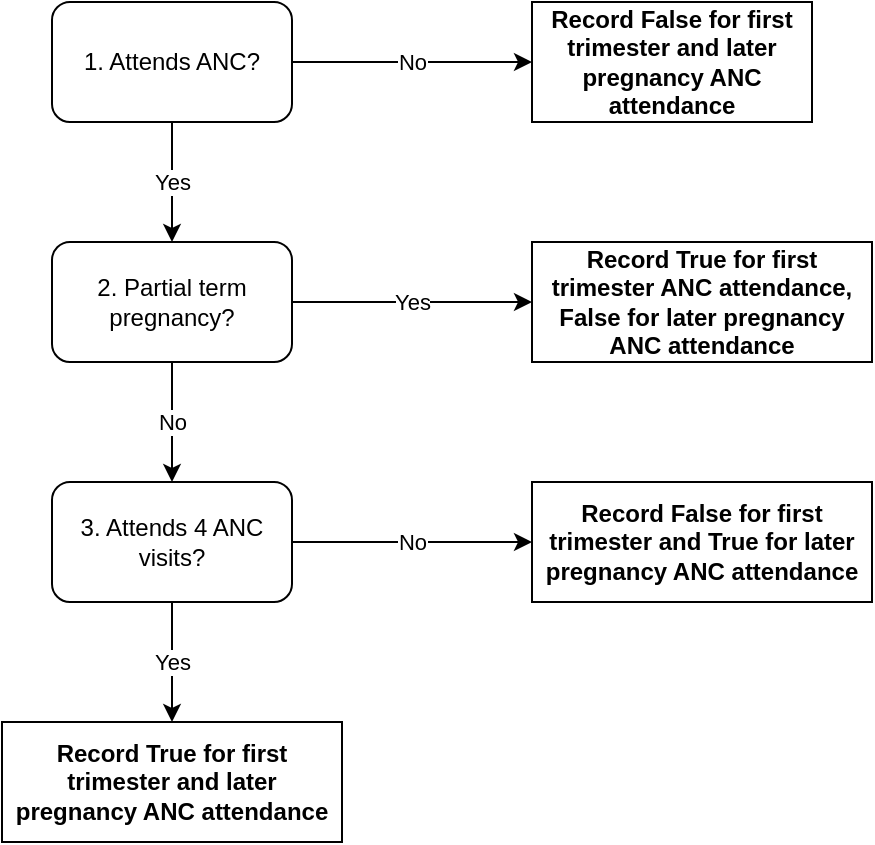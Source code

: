 <mxfile version="26.2.9">
  <diagram name="Page-1" id="Zt5GmzENkRL5VQmMxq5H">
    <mxGraphModel dx="1169" dy="478" grid="1" gridSize="10" guides="1" tooltips="1" connect="1" arrows="1" fold="1" page="1" pageScale="1" pageWidth="850" pageHeight="1100" math="0" shadow="0">
      <root>
        <mxCell id="0" />
        <mxCell id="1" parent="0" />
        <mxCell id="oHZiX-UfQ4AkxWPcro0O-3" value="Yes" style="edgeStyle=orthogonalEdgeStyle;rounded=0;orthogonalLoop=1;jettySize=auto;html=1;entryX=0.5;entryY=0;entryDx=0;entryDy=0;" edge="1" parent="1" source="oHZiX-UfQ4AkxWPcro0O-1" target="oHZiX-UfQ4AkxWPcro0O-2">
          <mxGeometry relative="1" as="geometry" />
        </mxCell>
        <mxCell id="oHZiX-UfQ4AkxWPcro0O-5" value="No" style="edgeStyle=orthogonalEdgeStyle;rounded=0;orthogonalLoop=1;jettySize=auto;html=1;" edge="1" parent="1" source="oHZiX-UfQ4AkxWPcro0O-1" target="oHZiX-UfQ4AkxWPcro0O-4">
          <mxGeometry relative="1" as="geometry" />
        </mxCell>
        <mxCell id="oHZiX-UfQ4AkxWPcro0O-1" value="1. Attends ANC?" style="rounded=1;whiteSpace=wrap;html=1;" vertex="1" parent="1">
          <mxGeometry x="360" y="200" width="120" height="60" as="geometry" />
        </mxCell>
        <mxCell id="oHZiX-UfQ4AkxWPcro0O-8" value="Yes" style="edgeStyle=orthogonalEdgeStyle;rounded=0;orthogonalLoop=1;jettySize=auto;html=1;entryX=0;entryY=0.5;entryDx=0;entryDy=0;" edge="1" parent="1" source="oHZiX-UfQ4AkxWPcro0O-2" target="oHZiX-UfQ4AkxWPcro0O-7">
          <mxGeometry relative="1" as="geometry" />
        </mxCell>
        <mxCell id="oHZiX-UfQ4AkxWPcro0O-13" value="No" style="edgeStyle=orthogonalEdgeStyle;rounded=0;orthogonalLoop=1;jettySize=auto;html=1;" edge="1" parent="1" source="oHZiX-UfQ4AkxWPcro0O-2" target="oHZiX-UfQ4AkxWPcro0O-9">
          <mxGeometry relative="1" as="geometry" />
        </mxCell>
        <mxCell id="oHZiX-UfQ4AkxWPcro0O-2" value="2. Partial term pregnancy?" style="rounded=1;whiteSpace=wrap;html=1;" vertex="1" parent="1">
          <mxGeometry x="360" y="320" width="120" height="60" as="geometry" />
        </mxCell>
        <mxCell id="oHZiX-UfQ4AkxWPcro0O-4" value="&lt;b&gt;Record False for first trimester and later pregnancy ANC attendance&lt;/b&gt;" style="rounded=0;whiteSpace=wrap;html=1;" vertex="1" parent="1">
          <mxGeometry x="600" y="200" width="140" height="60" as="geometry" />
        </mxCell>
        <mxCell id="oHZiX-UfQ4AkxWPcro0O-7" value="&lt;span&gt;Record True for first trimester ANC attendance, False for later pregnancy ANC attendance&lt;/span&gt;" style="rounded=0;whiteSpace=wrap;html=1;fontStyle=1" vertex="1" parent="1">
          <mxGeometry x="600" y="320" width="170" height="60" as="geometry" />
        </mxCell>
        <mxCell id="oHZiX-UfQ4AkxWPcro0O-12" value="Yes" style="edgeStyle=orthogonalEdgeStyle;rounded=0;orthogonalLoop=1;jettySize=auto;html=1;" edge="1" parent="1" source="oHZiX-UfQ4AkxWPcro0O-9" target="oHZiX-UfQ4AkxWPcro0O-11">
          <mxGeometry relative="1" as="geometry" />
        </mxCell>
        <mxCell id="oHZiX-UfQ4AkxWPcro0O-15" value="No" style="edgeStyle=orthogonalEdgeStyle;rounded=0;orthogonalLoop=1;jettySize=auto;html=1;" edge="1" parent="1" source="oHZiX-UfQ4AkxWPcro0O-9" target="oHZiX-UfQ4AkxWPcro0O-14">
          <mxGeometry relative="1" as="geometry" />
        </mxCell>
        <mxCell id="oHZiX-UfQ4AkxWPcro0O-9" value="3. Attends 4 ANC visits?" style="rounded=1;whiteSpace=wrap;html=1;" vertex="1" parent="1">
          <mxGeometry x="360" y="440" width="120" height="60" as="geometry" />
        </mxCell>
        <mxCell id="oHZiX-UfQ4AkxWPcro0O-11" value="Record True for first trimester and later pregnancy ANC attendance" style="rounded=0;whiteSpace=wrap;html=1;fontStyle=1" vertex="1" parent="1">
          <mxGeometry x="335" y="560" width="170" height="60" as="geometry" />
        </mxCell>
        <mxCell id="oHZiX-UfQ4AkxWPcro0O-14" value="Record False for first trimester and True for later pregnancy ANC attendance" style="rounded=0;whiteSpace=wrap;html=1;fontStyle=1" vertex="1" parent="1">
          <mxGeometry x="600" y="440" width="170" height="60" as="geometry" />
        </mxCell>
      </root>
    </mxGraphModel>
  </diagram>
</mxfile>
